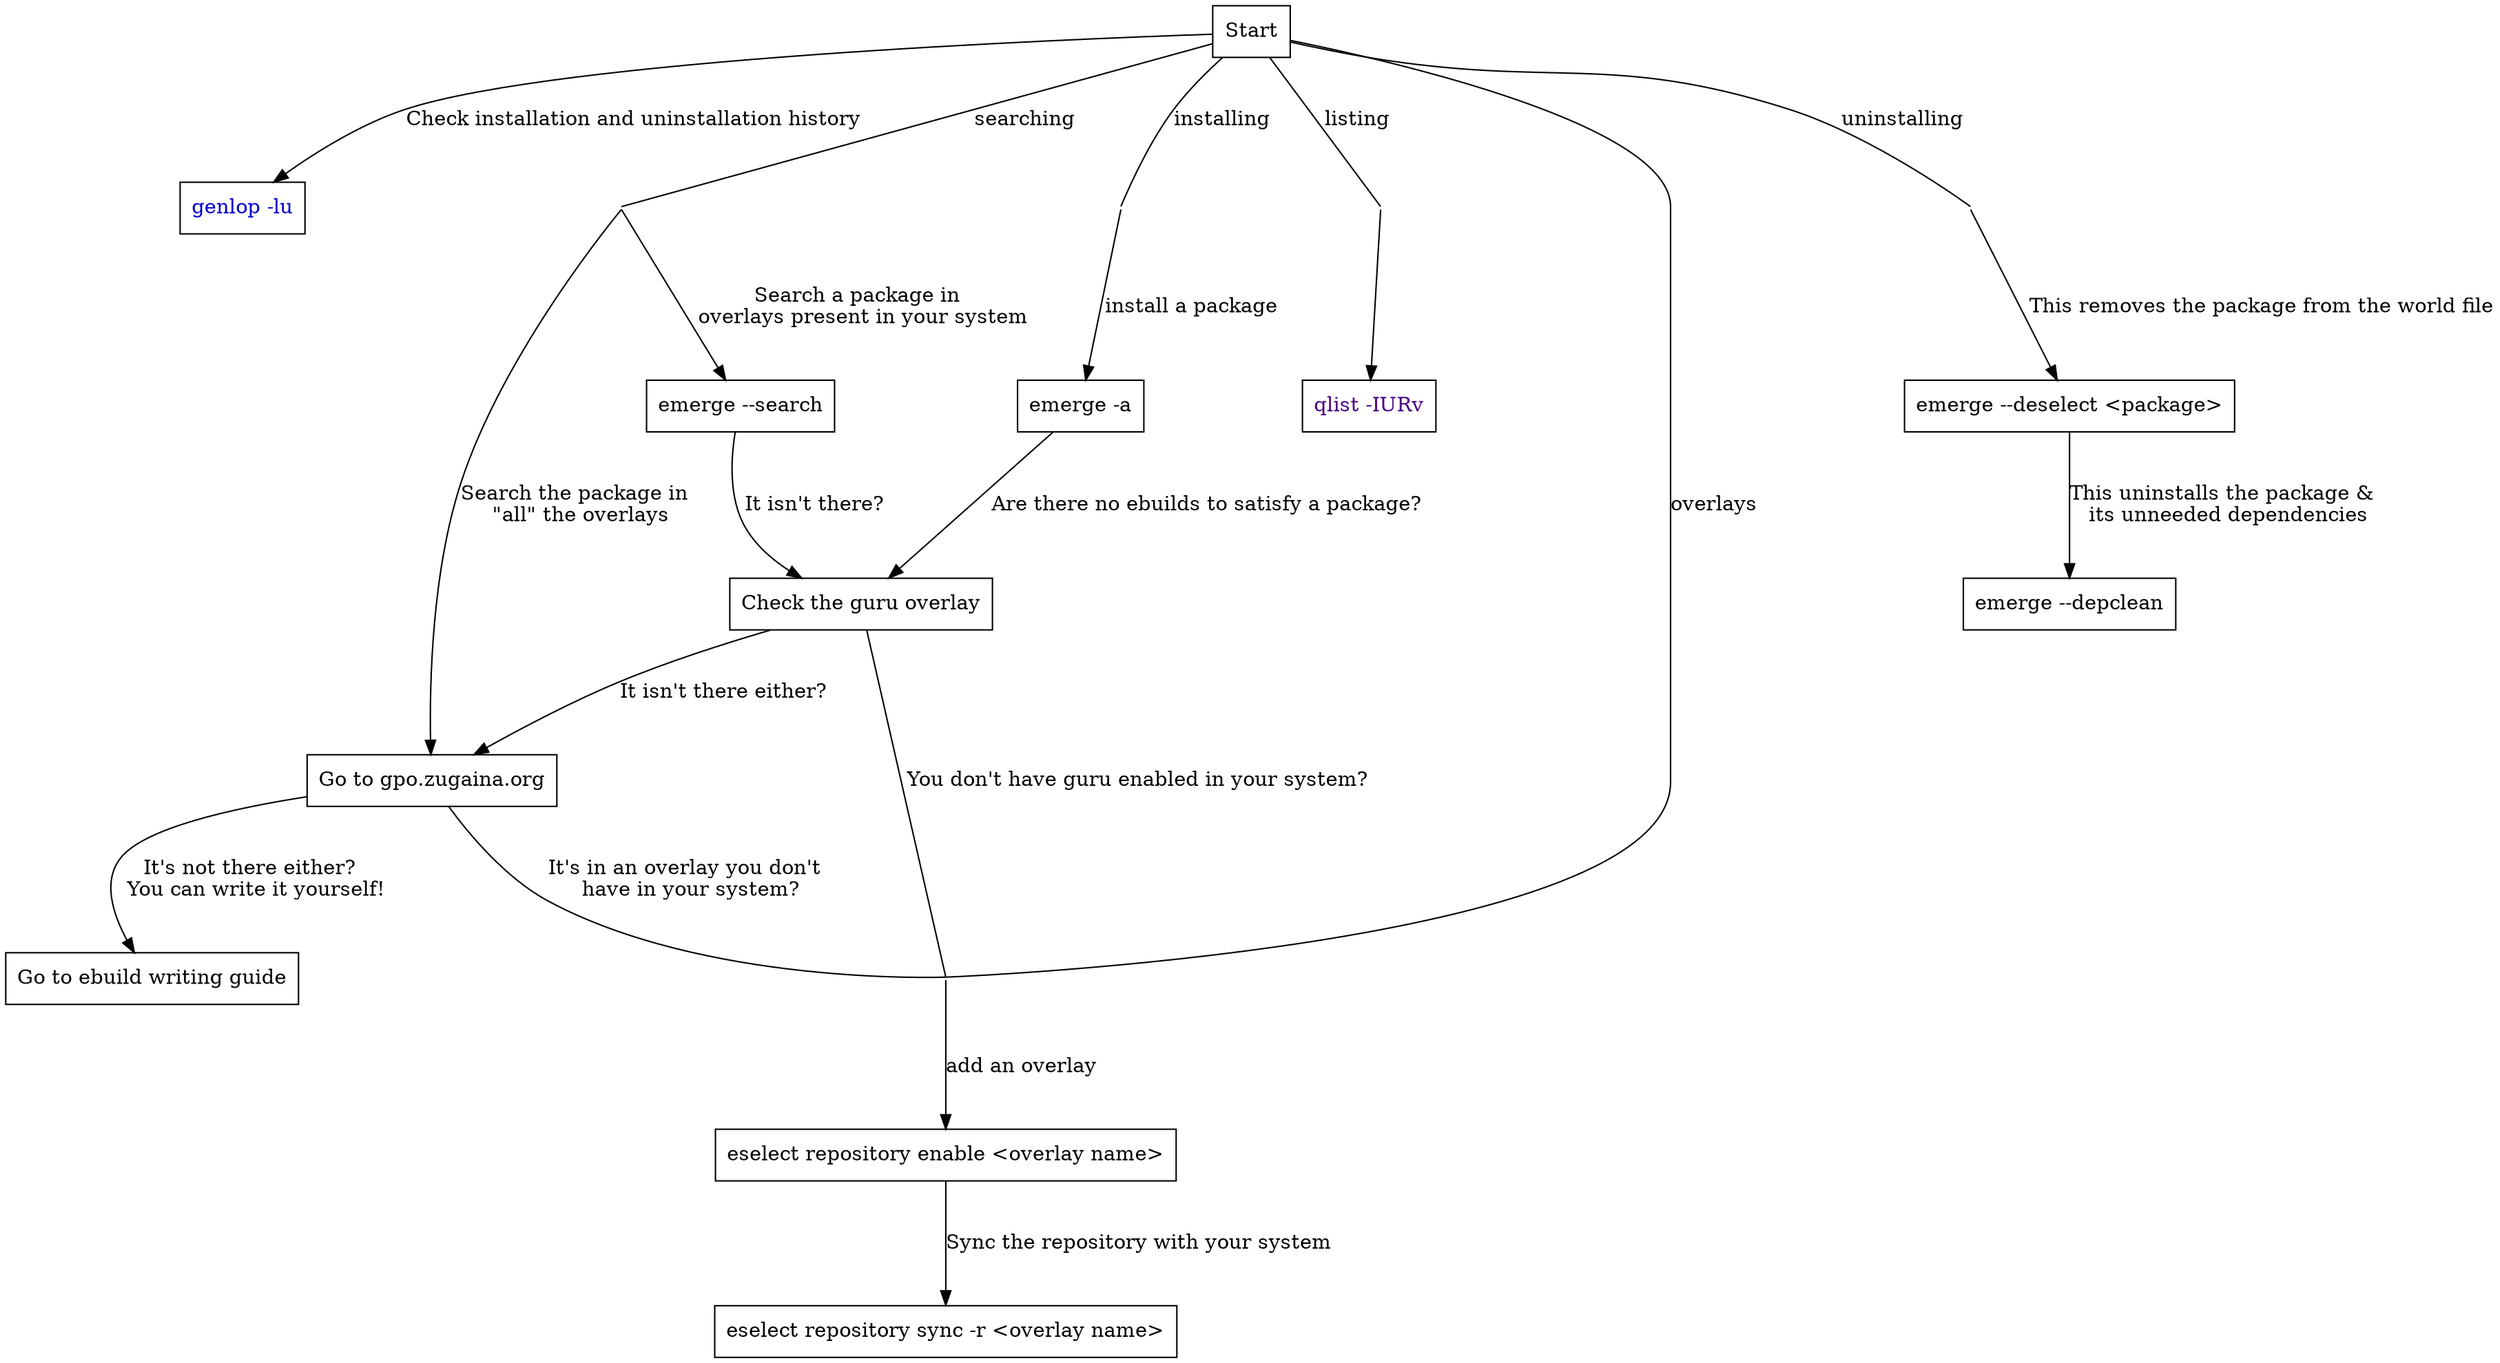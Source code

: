 digraph cheat_sheet {
  // node define
  node [
  shape = box
  ];

  graph [
  layout = dot,
  nodesep = 1.5,
  ranksep = 1.0,
  normalize = false,
  root=start
  ];

  edge [
    style = solid,
    fontsize = 14,
    labeldistance = 2.5,
    labelangle = 70
  ];


  start [label="Start"]
  emergeAsk [label="emerge -a"]
  emergeSearch [label="emerge --search"]
  gpoZugaina [label="Go to gpo.zugaina.org", URL="https://graphviz.org/docs/nodes/"]
  eselectRepo [label="eselect repository enable <overlay name>"]
  eselectRepoSync1 [label="eselect repository sync -r <overlay name>"]
  ebuildWriting [label="Go to ebuild writing guide" URL="https://devmanual.gentoo.org/ebuild-writing/index.html"]
  qlist [label="qlist -IURv", fontcolor=indigo]
  emergeDeselect [label="emerge --deselect <package>"]
  emergeDepclean [label="emerge --depclean"]
  guru [label="Check the guru overlay", URL="https://gitweb.gentoo.org/repo/proj/guru.git/tree/"]
  genlop [label="genlop -lu", fontcolor=blue3]


  // Nodes used for demarking options
  joint1 [shape="none", label="", width=0, height=0]
  joint2 [shape="none", label="", width=0, height=0]
  joint3 [shape="none", label="", width=0, height=0]
  joint4 [shape="none", label="", width=0, height=0]
  joint5 [shape="none", label="", width=0, height=0]
  joint6 [shape="none", label="", width=0, height=0]
  joint7 [shape="none", label="", width=0, height=0]
  joint8 [shape="none", label="", width=0, height=0]
  joint9 [shape="none", label="", width=0, height=0]
  joint10 [shape="none", label="", width=0, height=0]
  joint11 [shape="none", label="", width=0, height=0]



  start -> joint3 [dir=none, label="installing"]
  joint3 -> emergeAsk [label="install a package"]
  emergeAsk -> guru [label="Are there no ebuilds to satisfy a package?"]

  start -> joint2 [label="searching", dir=none]
  joint2 -> emergeSearch [label="Search a package in \n overlays present in your system"]
  joint2 -> gpoZugaina [label="Search the package in \n \"all\" the overlays"]
  guru -> joint5 [label="You don't have guru enabled in your system?", dir=none]
  emergeSearch -> guru [label="It isn't there?"]
  guru -> gpoZugaina [label="It isn't there either?"]
  gpoZugaina -> joint5 [label="It's in an overlay you don't \n have in your system?", dir=none]
  eselectRepo -> eselectRepoSync1 [label="Sync the repository with your system"]
  gpoZugaina -> ebuildWriting [label="It's not there either? \n You can write it yourself!"]

  start -> joint4[label="listing", dir=none]
  joint4 -> qlist

  start -> joint5[label="overlays", dir=none]
  joint5 -> eselectRepo [label="add an overlay"]

  start -> joint6[label="uninstalling", dir=none]
  joint6 -> emergeDeselect[label="This removes the package from the world file"]
  emergeDeselect -> emergeDepclean[label="This uninstalls the package & \n its unneeded dependencies"]

  start -> genlop [label="Check installation and uninstallation history"]



}
